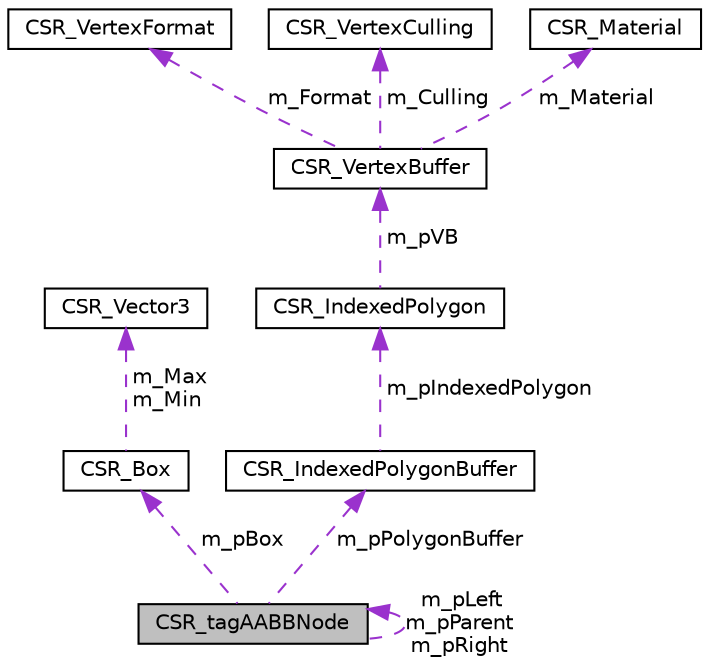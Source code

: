 digraph "CSR_tagAABBNode"
{
 // LATEX_PDF_SIZE
  edge [fontname="Helvetica",fontsize="10",labelfontname="Helvetica",labelfontsize="10"];
  node [fontname="Helvetica",fontsize="10",shape=record];
  Node1 [label="CSR_tagAABBNode",height=0.2,width=0.4,color="black", fillcolor="grey75", style="filled", fontcolor="black",tooltip=" "];
  Node1 -> Node1 [dir="back",color="darkorchid3",fontsize="10",style="dashed",label=" m_pLeft\nm_pParent\nm_pRight" ,fontname="Helvetica"];
  Node2 -> Node1 [dir="back",color="darkorchid3",fontsize="10",style="dashed",label=" m_pBox" ,fontname="Helvetica"];
  Node2 [label="CSR_Box",height=0.2,width=0.4,color="black", fillcolor="white", style="filled",URL="$struct_c_s_r___box.html",tooltip=" "];
  Node3 -> Node2 [dir="back",color="darkorchid3",fontsize="10",style="dashed",label=" m_Max\nm_Min" ,fontname="Helvetica"];
  Node3 [label="CSR_Vector3",height=0.2,width=0.4,color="black", fillcolor="white", style="filled",URL="$struct_c_s_r___vector3.html",tooltip=" "];
  Node4 -> Node1 [dir="back",color="darkorchid3",fontsize="10",style="dashed",label=" m_pPolygonBuffer" ,fontname="Helvetica"];
  Node4 [label="CSR_IndexedPolygonBuffer",height=0.2,width=0.4,color="black", fillcolor="white", style="filled",URL="$struct_c_s_r___indexed_polygon_buffer.html",tooltip=" "];
  Node5 -> Node4 [dir="back",color="darkorchid3",fontsize="10",style="dashed",label=" m_pIndexedPolygon" ,fontname="Helvetica"];
  Node5 [label="CSR_IndexedPolygon",height=0.2,width=0.4,color="black", fillcolor="white", style="filled",URL="$struct_c_s_r___indexed_polygon.html",tooltip=" "];
  Node6 -> Node5 [dir="back",color="darkorchid3",fontsize="10",style="dashed",label=" m_pVB" ,fontname="Helvetica"];
  Node6 [label="CSR_VertexBuffer",height=0.2,width=0.4,color="black", fillcolor="white", style="filled",URL="$struct_c_s_r___vertex_buffer.html",tooltip=" "];
  Node7 -> Node6 [dir="back",color="darkorchid3",fontsize="10",style="dashed",label=" m_Format" ,fontname="Helvetica"];
  Node7 [label="CSR_VertexFormat",height=0.2,width=0.4,color="black", fillcolor="white", style="filled",URL="$struct_c_s_r___vertex_format.html",tooltip=" "];
  Node8 -> Node6 [dir="back",color="darkorchid3",fontsize="10",style="dashed",label=" m_Culling" ,fontname="Helvetica"];
  Node8 [label="CSR_VertexCulling",height=0.2,width=0.4,color="black", fillcolor="white", style="filled",URL="$struct_c_s_r___vertex_culling.html",tooltip=" "];
  Node9 -> Node6 [dir="back",color="darkorchid3",fontsize="10",style="dashed",label=" m_Material" ,fontname="Helvetica"];
  Node9 [label="CSR_Material",height=0.2,width=0.4,color="black", fillcolor="white", style="filled",URL="$struct_c_s_r___material.html",tooltip=" "];
}
